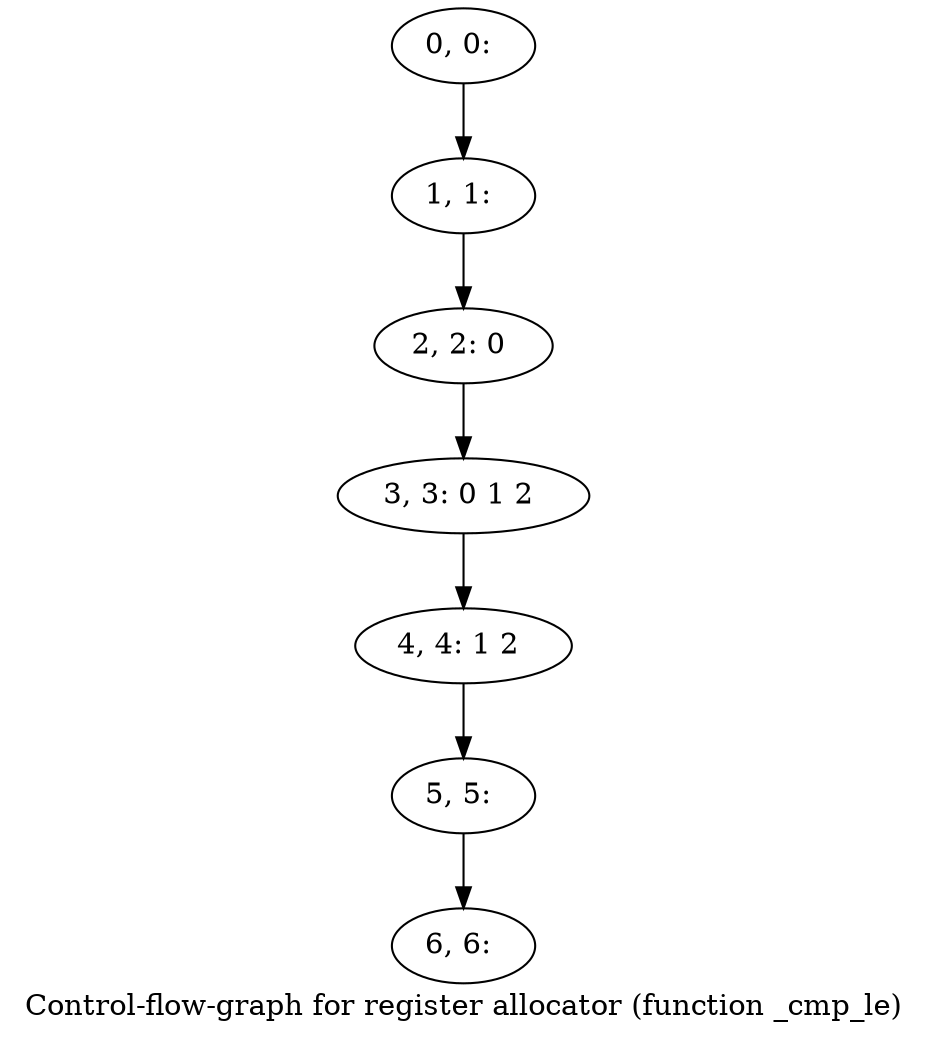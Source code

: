 digraph G {
graph [label="Control-flow-graph for register allocator (function _cmp_le)"]
0[label="0, 0: "];
1[label="1, 1: "];
2[label="2, 2: 0 "];
3[label="3, 3: 0 1 2 "];
4[label="4, 4: 1 2 "];
5[label="5, 5: "];
6[label="6, 6: "];
0->1 ;
1->2 ;
2->3 ;
3->4 ;
4->5 ;
5->6 ;
}
